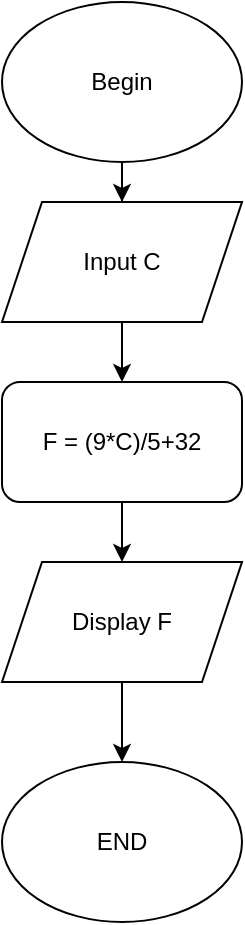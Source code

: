 <mxfile version="26.1.0">
  <diagram id="C5RBs43oDa-KdzZeNtuy" name="Page-1">
    <mxGraphModel grid="1" page="1" gridSize="10" guides="1" tooltips="1" connect="1" arrows="1" fold="1" pageScale="1" pageWidth="827" pageHeight="1169" math="0" shadow="0">
      <root>
        <mxCell id="WIyWlLk6GJQsqaUBKTNV-0" />
        <mxCell id="WIyWlLk6GJQsqaUBKTNV-1" parent="WIyWlLk6GJQsqaUBKTNV-0" />
        <mxCell id="U849Xw_v4eFbcXx1zytD-6" value="" style="edgeStyle=orthogonalEdgeStyle;rounded=0;orthogonalLoop=1;jettySize=auto;html=1;" edge="1" parent="WIyWlLk6GJQsqaUBKTNV-1" source="U849Xw_v4eFbcXx1zytD-0" target="U849Xw_v4eFbcXx1zytD-1">
          <mxGeometry relative="1" as="geometry" />
        </mxCell>
        <mxCell id="U849Xw_v4eFbcXx1zytD-0" value="Begin" style="ellipse;whiteSpace=wrap;html=1;" vertex="1" parent="WIyWlLk6GJQsqaUBKTNV-1">
          <mxGeometry x="160" y="40" width="120" height="80" as="geometry" />
        </mxCell>
        <mxCell id="U849Xw_v4eFbcXx1zytD-3" value="" style="edgeStyle=orthogonalEdgeStyle;rounded=0;orthogonalLoop=1;jettySize=auto;html=1;" edge="1" parent="WIyWlLk6GJQsqaUBKTNV-1" source="U849Xw_v4eFbcXx1zytD-1" target="U849Xw_v4eFbcXx1zytD-2">
          <mxGeometry relative="1" as="geometry" />
        </mxCell>
        <mxCell id="U849Xw_v4eFbcXx1zytD-1" value="Input C" style="shape=parallelogram;perimeter=parallelogramPerimeter;whiteSpace=wrap;html=1;fixedSize=1;" vertex="1" parent="WIyWlLk6GJQsqaUBKTNV-1">
          <mxGeometry x="160" y="140" width="120" height="60" as="geometry" />
        </mxCell>
        <mxCell id="U849Xw_v4eFbcXx1zytD-8" value="" style="edgeStyle=orthogonalEdgeStyle;rounded=0;orthogonalLoop=1;jettySize=auto;html=1;" edge="1" parent="WIyWlLk6GJQsqaUBKTNV-1" source="U849Xw_v4eFbcXx1zytD-2" target="U849Xw_v4eFbcXx1zytD-7">
          <mxGeometry relative="1" as="geometry" />
        </mxCell>
        <mxCell id="U849Xw_v4eFbcXx1zytD-2" value="F = (9*C)/5+32" style="rounded=1;whiteSpace=wrap;html=1;" vertex="1" parent="WIyWlLk6GJQsqaUBKTNV-1">
          <mxGeometry x="160" y="230" width="120" height="60" as="geometry" />
        </mxCell>
        <mxCell id="U849Xw_v4eFbcXx1zytD-10" value="" style="edgeStyle=orthogonalEdgeStyle;rounded=0;orthogonalLoop=1;jettySize=auto;html=1;" edge="1" parent="WIyWlLk6GJQsqaUBKTNV-1" source="U849Xw_v4eFbcXx1zytD-7" target="U849Xw_v4eFbcXx1zytD-9">
          <mxGeometry relative="1" as="geometry" />
        </mxCell>
        <mxCell id="U849Xw_v4eFbcXx1zytD-7" value="Display F" style="shape=parallelogram;perimeter=parallelogramPerimeter;whiteSpace=wrap;html=1;fixedSize=1;" vertex="1" parent="WIyWlLk6GJQsqaUBKTNV-1">
          <mxGeometry x="160" y="320" width="120" height="60" as="geometry" />
        </mxCell>
        <mxCell id="U849Xw_v4eFbcXx1zytD-9" value="END" style="ellipse;whiteSpace=wrap;html=1;" vertex="1" parent="WIyWlLk6GJQsqaUBKTNV-1">
          <mxGeometry x="160" y="420" width="120" height="80" as="geometry" />
        </mxCell>
      </root>
    </mxGraphModel>
  </diagram>
</mxfile>
